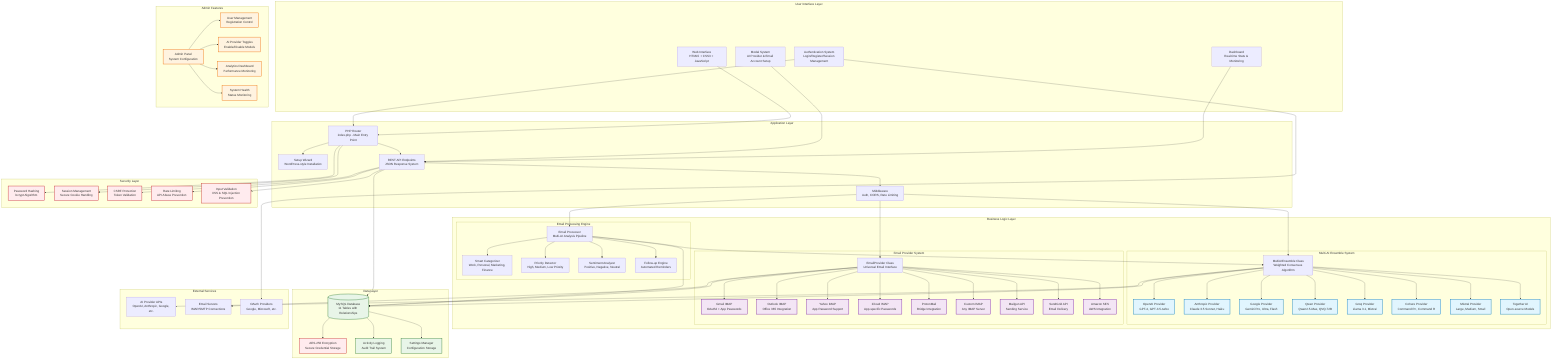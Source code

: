 graph TB
    subgraph "User Interface Layer"
        UI[Web Interface<br/>HTML5 + CSS3 + JavaScript]
        AUTH[Authentication System<br/>Login/Register/Session Management]
        DASH[Dashboard<br/>Real-time Stats & Monitoring]
        MODALS[Modal System<br/>AI Provider & Email Account Setup]
    end
    
    subgraph "Application Layer"
        ROUTER[PHP Router<br/>index.php - Main Entry Point]
        SETUP[Setup Wizard<br/>WordPress-style Installation]
        API[REST API Endpoints<br/>JSON Response System]
        MIDDLEWARE[Middleware<br/>Auth, CORS, Rate Limiting]
    end
    
    subgraph "Business Logic Layer"
        subgraph "Multi-AI Ensemble System"
            ENSEMBLE[MultiAIEnsemble Class<br/>Weighted Consensus Algorithm]
            OPENAI[OpenAI Provider<br/>GPT-4, GPT-3.5-turbo]
            ANTHROPIC[Anthropic Provider<br/>Claude 3.5 Sonnet, Haiku]
            GOOGLE[Google Provider<br/>Gemini Pro, Ultra, Flash]
            QWEN[Qwen Provider<br/>Qwen2.5-Max, QVQ-72B]
            GROQ[Groq Provider<br/>Llama 3.1, Mixtral]
            COHERE[Cohere Provider<br/>Command R+, Command R]
            MISTRAL[Mistral Provider<br/>Large, Medium, Small]
            TOGETHER[Together AI<br/>Open-source Models]
        end
        
        subgraph "Email Processing Engine"
            EMAIL_PROC[Email Processor<br/>Multi-AI Analysis Pipeline]
            CATEGORIZER[Smart Categorizer<br/>Work, Personal, Marketing, Finance]
            PRIORITY[Priority Detector<br/>High, Medium, Low Priority]
            SENTIMENT[Sentiment Analyzer<br/>Positive, Negative, Neutral]
            FOLLOW_UP[Follow-up Engine<br/>Automated Reminders]
        end
        
        subgraph "Email Provider System"
            EMAIL_MGR[EmailProvider Class<br/>Universal Email Interface]
            IMAP_GMAIL[Gmail IMAP<br/>OAuth2 + App Passwords]
            IMAP_OUTLOOK[Outlook IMAP<br/>Office 365 Integration]
            IMAP_YAHOO[Yahoo IMAP<br/>App Password Support]
            IMAP_ICLOUD[iCloud IMAP<br/>App-specific Passwords]
            IMAP_PROTON[ProtonMail<br/>Bridge Integration]
            IMAP_CUSTOM[Custom IMAP<br/>Any IMAP Server]
            API_MAILGUN[Mailgun API<br/>Sending Service]
            API_SENDGRID[SendGrid API<br/>Email Delivery]
            API_SES[Amazon SES<br/>AWS Integration]
        end
    end
    
    subgraph "Data Layer"
        DB[(MySQL Database<br/>11 Tables with Relationships)]
        ENCRYPTION[AES-256 Encryption<br/>Secure Credential Storage]
        LOGGING[Activity Logging<br/>Audit Trail System]
        SETTINGS[Settings Manager<br/>Configuration Storage]
    end
    
    subgraph "Security Layer"
        BCRYPT[Password Hashing<br/>bcrypt Algorithm]
        SESSION[Session Management<br/>Secure Cookie Handling]
        CSRF[CSRF Protection<br/>Token Validation]
        RATE_LIMIT[Rate Limiting<br/>API Abuse Prevention]
        INPUT_VAL[Input Validation<br/>XSS & SQL Injection Prevention]
    end
    
    subgraph "External Services"
        AI_APIS[AI Provider APIs<br/>OpenAI, Anthropic, Google, etc.]
        EMAIL_SERVERS[Email Servers<br/>IMAP/SMTP Connections]
        OAUTH[OAuth Providers<br/>Google, Microsoft, etc.]
    end
    
    subgraph "Admin Features"
        ADMIN_PANEL[Admin Panel<br/>System Configuration]
        USER_MGR[User Management<br/>Registration Control]
        AI_TOGGLES[AI Provider Toggles<br/>Enable/Disable Models]
        ANALYTICS[Analytics Dashboard<br/>Performance Monitoring]
        SYSTEM_HEALTH[System Health<br/>Status Monitoring]
    end
    
    %% User Flow
    UI --> ROUTER
    AUTH --> ROUTER
    DASH --> API
    MODALS --> API
    
    %% Application Flow
    ROUTER --> SETUP
    ROUTER --> API
    API --> MIDDLEWARE
    MIDDLEWARE --> EMAIL_PROC
    MIDDLEWARE --> EMAIL_MGR
    MIDDLEWARE --> ENSEMBLE
    
    %% AI Processing Flow
    EMAIL_PROC --> ENSEMBLE
    ENSEMBLE --> OPENAI
    ENSEMBLE --> ANTHROPIC
    ENSEMBLE --> GOOGLE
    ENSEMBLE --> QWEN
    ENSEMBLE --> GROQ
    ENSEMBLE --> COHERE
    ENSEMBLE --> MISTRAL
    ENSEMBLE --> TOGETHER
    
    EMAIL_PROC --> CATEGORIZER
    EMAIL_PROC --> PRIORITY
    EMAIL_PROC --> SENTIMENT
    EMAIL_PROC --> FOLLOW_UP
    
    %% Email Provider Flow
    EMAIL_MGR --> IMAP_GMAIL
    EMAIL_MGR --> IMAP_OUTLOOK
    EMAIL_MGR --> IMAP_YAHOO
    EMAIL_MGR --> IMAP_ICLOUD
    EMAIL_MGR --> IMAP_PROTON
    EMAIL_MGR --> IMAP_CUSTOM
    EMAIL_MGR --> API_MAILGUN
    EMAIL_MGR --> API_SENDGRID
    EMAIL_MGR --> API_SES
    
    %% Data Flow
    API --> DB
    EMAIL_PROC --> DB
    EMAIL_MGR --> DB
    ENSEMBLE --> DB
    DB --> ENCRYPTION
    DB --> LOGGING
    DB --> SETTINGS
    
    %% Security Flow
    ROUTER --> BCRYPT
    ROUTER --> SESSION
    API --> CSRF
    API --> RATE_LIMIT
    API --> INPUT_VAL
    
    %% External Connections
    ENSEMBLE --> AI_APIS
    EMAIL_MGR --> EMAIL_SERVERS
    AUTH --> OAUTH
    
    %% Admin Flow
    ADMIN_PANEL --> USER_MGR
    ADMIN_PANEL --> AI_TOGGLES
    ADMIN_PANEL --> ANALYTICS
    ADMIN_PANEL --> SYSTEM_HEALTH
    
    %% Styling
    classDef aiProvider fill:#e1f5fe,stroke:#0277bd,stroke-width:2px
    classDef emailProvider fill:#f3e5f5,stroke:#7b1fa2,stroke-width:2px
    classDef security fill:#ffebee,stroke:#c62828,stroke-width:2px
    classDef database fill:#e8f5e8,stroke:#2e7d32,stroke-width:2px
    classDef admin fill:#fff3e0,stroke:#ef6c00,stroke-width:2px
    
    class OPENAI,ANTHROPIC,GOOGLE,QWEN,GROQ,COHERE,MISTRAL,TOGETHER aiProvider
    class IMAP_GMAIL,IMAP_OUTLOOK,IMAP_YAHOO,IMAP_ICLOUD,IMAP_PROTON,IMAP_CUSTOM,API_MAILGUN,API_SENDGRID,API_SES emailProvider
    class BCRYPT,SESSION,CSRF,RATE_LIMIT,INPUT_VAL,ENCRYPTION security
    class DB,LOGGING,SETTINGS database
    class ADMIN_PANEL,USER_MGR,AI_TOGGLES,ANALYTICS,SYSTEM_HEALTH admin
